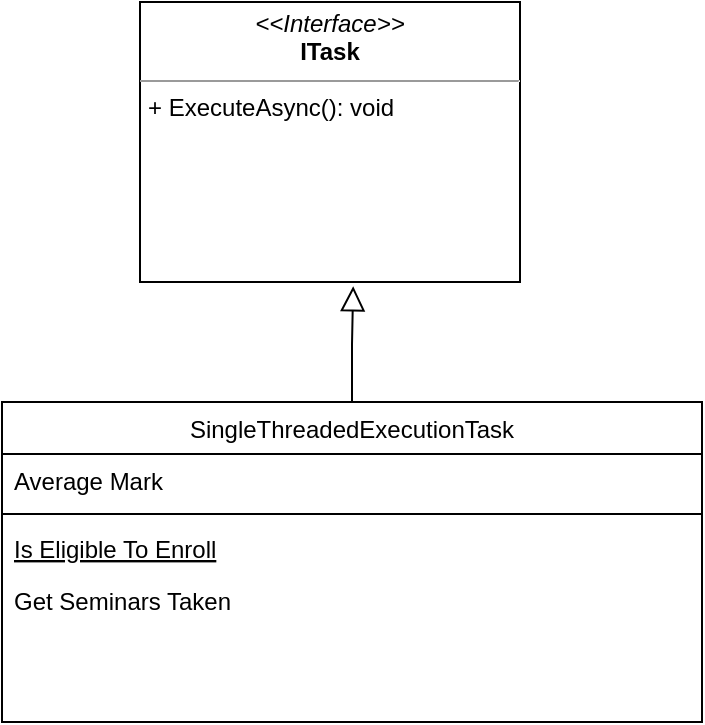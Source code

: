 <mxfile version="14.9.3" type="device" pages="3"><diagram id="C5RBs43oDa-KdzZeNtuy" name="class"><mxGraphModel dx="1182" dy="770" grid="1" gridSize="10" guides="1" tooltips="1" connect="1" arrows="1" fold="1" page="1" pageScale="1" pageWidth="827" pageHeight="1169" math="0" shadow="0"><root><mxCell id="WIyWlLk6GJQsqaUBKTNV-0"/><mxCell id="WIyWlLk6GJQsqaUBKTNV-1" parent="WIyWlLk6GJQsqaUBKTNV-0"/><mxCell id="zkfFHV4jXpPFQw0GAbJ--6" value="SingleThreadedExecutionTask" style="swimlane;fontStyle=0;align=center;verticalAlign=top;childLayout=stackLayout;horizontal=1;startSize=26;horizontalStack=0;resizeParent=1;resizeLast=0;collapsible=1;marginBottom=0;rounded=0;shadow=0;strokeWidth=1;" parent="WIyWlLk6GJQsqaUBKTNV-1" vertex="1"><mxGeometry x="141" y="290" width="350" height="160" as="geometry"><mxRectangle x="130" y="380" width="160" height="26" as="alternateBounds"/></mxGeometry></mxCell><mxCell id="zkfFHV4jXpPFQw0GAbJ--8" value="Average Mark" style="text;align=left;verticalAlign=top;spacingLeft=4;spacingRight=4;overflow=hidden;rotatable=0;points=[[0,0.5],[1,0.5]];portConstraint=eastwest;rounded=0;shadow=0;html=0;" parent="zkfFHV4jXpPFQw0GAbJ--6" vertex="1"><mxGeometry y="26" width="350" height="26" as="geometry"/></mxCell><mxCell id="zkfFHV4jXpPFQw0GAbJ--9" value="" style="line;html=1;strokeWidth=1;align=left;verticalAlign=middle;spacingTop=-1;spacingLeft=3;spacingRight=3;rotatable=0;labelPosition=right;points=[];portConstraint=eastwest;" parent="zkfFHV4jXpPFQw0GAbJ--6" vertex="1"><mxGeometry y="52" width="350" height="8" as="geometry"/></mxCell><mxCell id="zkfFHV4jXpPFQw0GAbJ--10" value="Is Eligible To Enroll" style="text;align=left;verticalAlign=top;spacingLeft=4;spacingRight=4;overflow=hidden;rotatable=0;points=[[0,0.5],[1,0.5]];portConstraint=eastwest;fontStyle=4" parent="zkfFHV4jXpPFQw0GAbJ--6" vertex="1"><mxGeometry y="60" width="350" height="26" as="geometry"/></mxCell><mxCell id="zkfFHV4jXpPFQw0GAbJ--11" value="Get Seminars Taken" style="text;align=left;verticalAlign=top;spacingLeft=4;spacingRight=4;overflow=hidden;rotatable=0;points=[[0,0.5],[1,0.5]];portConstraint=eastwest;" parent="zkfFHV4jXpPFQw0GAbJ--6" vertex="1"><mxGeometry y="86" width="350" height="26" as="geometry"/></mxCell><mxCell id="zkfFHV4jXpPFQw0GAbJ--12" value="" style="endArrow=block;endSize=10;endFill=0;shadow=0;strokeWidth=1;rounded=0;edgeStyle=elbowEdgeStyle;elbow=vertical;entryX=0.561;entryY=1.015;entryDx=0;entryDy=0;entryPerimeter=0;" parent="WIyWlLk6GJQsqaUBKTNV-1" source="zkfFHV4jXpPFQw0GAbJ--6" target="apO7B1SUW5EnQ-_rQg_Z-8" edge="1"><mxGeometry width="160" relative="1" as="geometry"><mxPoint x="200" y="203" as="sourcePoint"/><mxPoint x="315" y="268" as="targetPoint"/></mxGeometry></mxCell><mxCell id="apO7B1SUW5EnQ-_rQg_Z-8" value="&lt;p style=&quot;margin: 0px ; margin-top: 4px ; text-align: center&quot;&gt;&lt;i&gt;&amp;lt;&amp;lt;Interface&amp;gt;&amp;gt;&lt;/i&gt;&lt;br&gt;&lt;b&gt;ITask&lt;/b&gt;&lt;/p&gt;&lt;hr size=&quot;1&quot;&gt;&lt;p style=&quot;margin: 0px ; margin-left: 4px&quot;&gt;&lt;/p&gt;&lt;p style=&quot;margin: 0px ; margin-left: 4px&quot;&gt;+ ExecuteAsync(): void&lt;br&gt;&lt;/p&gt;" style="verticalAlign=top;align=left;overflow=fill;fontSize=12;fontFamily=Helvetica;html=1;" parent="WIyWlLk6GJQsqaUBKTNV-1" vertex="1"><mxGeometry x="210" y="90" width="190" height="140" as="geometry"/></mxCell></root></mxGraphModel></diagram><diagram id="ayUQfo13a4On4LMPU3sh" name="sequense"><mxGraphModel dx="985" dy="642" grid="1" gridSize="10" guides="1" tooltips="1" connect="1" arrows="1" fold="1" page="1" pageScale="1" pageWidth="827" pageHeight="1169" math="0" shadow="0"><root><mxCell id="ftqLqjLhGaI8FieAScLs-0"/><mxCell id="ftqLqjLhGaI8FieAScLs-1" parent="ftqLqjLhGaI8FieAScLs-0"/><mxCell id="ftqLqjLhGaI8FieAScLs-2" value="Main" style="whiteSpace=wrap;html=1;align=center;" vertex="1" parent="ftqLqjLhGaI8FieAScLs-1"><mxGeometry x="60" y="60" width="220" height="40" as="geometry"/></mxCell><mxCell id="ftqLqjLhGaI8FieAScLs-3" value="MethoadA(Async)" style="whiteSpace=wrap;html=1;align=center;" vertex="1" parent="ftqLqjLhGaI8FieAScLs-1"><mxGeometry x="350" y="60" width="220" height="40" as="geometry"/></mxCell><mxCell id="ftqLqjLhGaI8FieAScLs-4" value="MethodB(Async)" style="whiteSpace=wrap;html=1;align=center;" vertex="1" parent="ftqLqjLhGaI8FieAScLs-1"><mxGeometry x="650" y="60" width="220" height="40" as="geometry"/></mxCell><mxCell id="ftqLqjLhGaI8FieAScLs-5" value="" style="html=1;points=[];perimeter=orthogonalPerimeter;" vertex="1" parent="ftqLqjLhGaI8FieAScLs-1"><mxGeometry x="160" y="100" width="10" height="510" as="geometry"/></mxCell><mxCell id="ftqLqjLhGaI8FieAScLs-6" value="" style="html=1;points=[];perimeter=orthogonalPerimeter;" vertex="1" parent="ftqLqjLhGaI8FieAScLs-1"><mxGeometry x="455" y="100" width="10" height="510" as="geometry"/></mxCell><mxCell id="ftqLqjLhGaI8FieAScLs-7" value="" style="html=1;points=[];perimeter=orthogonalPerimeter;" vertex="1" parent="ftqLqjLhGaI8FieAScLs-1"><mxGeometry x="755" y="100" width="10" height="510" as="geometry"/></mxCell><mxCell id="ftqLqjLhGaI8FieAScLs-8" value="" style="endArrow=open;endFill=1;endSize=12;html=1;" edge="1" parent="ftqLqjLhGaI8FieAScLs-1"><mxGeometry width="160" relative="1" as="geometry"><mxPoint x="170" y="210" as="sourcePoint"/><mxPoint x="450" y="240" as="targetPoint"/></mxGeometry></mxCell><mxCell id="ftqLqjLhGaI8FieAScLs-10" value="10秒止まる君" style="text;html=1;strokeColor=#d6b656;fillColor=#fff2cc;align=center;verticalAlign=middle;whiteSpace=wrap;rounded=0;" vertex="1" parent="ftqLqjLhGaI8FieAScLs-1"><mxGeometry x="390" y="370" width="140" height="30" as="geometry"/></mxCell><mxCell id="ftqLqjLhGaI8FieAScLs-11" value="start" style="text;html=1;strokeColor=#d6b656;fillColor=#fff2cc;align=center;verticalAlign=middle;whiteSpace=wrap;rounded=0;" vertex="1" parent="ftqLqjLhGaI8FieAScLs-1"><mxGeometry x="95" y="120" width="140" height="30" as="geometry"/></mxCell><mxCell id="ftqLqjLhGaI8FieAScLs-12" value="end" style="text;html=1;strokeColor=#d6b656;fillColor=#fff2cc;align=center;verticalAlign=middle;whiteSpace=wrap;rounded=0;" vertex="1" parent="ftqLqjLhGaI8FieAScLs-1"><mxGeometry x="95" y="555" width="140" height="30" as="geometry"/></mxCell><mxCell id="ftqLqjLhGaI8FieAScLs-13" value="start" style="text;html=1;strokeColor=#d6b656;fillColor=#fff2cc;align=center;verticalAlign=middle;whiteSpace=wrap;rounded=0;" vertex="1" parent="ftqLqjLhGaI8FieAScLs-1"><mxGeometry x="390" y="270" width="140" height="30" as="geometry"/></mxCell><mxCell id="ftqLqjLhGaI8FieAScLs-14" value="end" style="text;html=1;strokeColor=#d6b656;fillColor=#fff2cc;align=center;verticalAlign=middle;whiteSpace=wrap;rounded=0;" vertex="1" parent="ftqLqjLhGaI8FieAScLs-1"><mxGeometry x="390" y="460" width="140" height="30" as="geometry"/></mxCell><mxCell id="ftqLqjLhGaI8FieAScLs-16" value="" style="endArrow=open;endFill=1;endSize=12;html=1;" edge="1" parent="ftqLqjLhGaI8FieAScLs-1"><mxGeometry width="160" relative="1" as="geometry"><mxPoint x="465" y="315" as="sourcePoint"/><mxPoint x="745" y="345" as="targetPoint"/></mxGeometry></mxCell></root></mxGraphModel></diagram><diagram id="VwGpwoNCRL_Hy265p5e_" name="Page-3"><mxGraphModel dx="985" dy="642" grid="1" gridSize="10" guides="1" tooltips="1" connect="1" arrows="1" fold="1" page="1" pageScale="1" pageWidth="827" pageHeight="1169" math="0" shadow="0"><root><mxCell id="8UmIdeRsKazngEPb8JjB-0"/><mxCell id="8UmIdeRsKazngEPb8JjB-1" parent="8UmIdeRsKazngEPb8JjB-0"/><mxCell id="8UmIdeRsKazngEPb8JjB-2" value="gate.pass" style="text;html=1;strokeColor=#36393d;fillColor=#ffcc99;align=center;verticalAlign=middle;whiteSpace=wrap;rounded=0;" vertex="1" parent="8UmIdeRsKazngEPb8JjB-1"><mxGeometry x="520" y="240" width="120" height="40" as="geometry"/></mxCell><mxCell id="8UmIdeRsKazngEPb8JjB-3" value="new UserThread(gate)" style="text;html=1;strokeColor=#36393d;fillColor=#cce5ff;align=center;verticalAlign=middle;whiteSpace=wrap;rounded=0;" vertex="1" parent="8UmIdeRsKazngEPb8JjB-1"><mxGeometry x="50" y="100" width="160" height="40" as="geometry"/></mxCell><mxCell id="8UmIdeRsKazngEPb8JjB-8" value="new UserThread(gate)" style="text;html=1;strokeColor=#36393d;fillColor=#cce5ff;align=center;verticalAlign=middle;whiteSpace=wrap;rounded=0;" vertex="1" parent="8UmIdeRsKazngEPb8JjB-1"><mxGeometry x="50" y="380" width="160" height="40" as="geometry"/></mxCell><mxCell id="8UmIdeRsKazngEPb8JjB-9" value="new UserThread(gate)" style="text;html=1;strokeColor=#36393d;fillColor=#cce5ff;align=center;verticalAlign=middle;whiteSpace=wrap;rounded=0;" vertex="1" parent="8UmIdeRsKazngEPb8JjB-1"><mxGeometry x="50" y="240" width="160" height="40" as="geometry"/></mxCell><mxCell id="8UmIdeRsKazngEPb8JjB-10" value="" style="endArrow=classic;html=1;entryX=1;entryY=0.5;entryDx=0;entryDy=0;exitX=0;exitY=0.5;exitDx=0;exitDy=0;" edge="1" parent="8UmIdeRsKazngEPb8JjB-1" source="8UmIdeRsKazngEPb8JjB-2" target="8UmIdeRsKazngEPb8JjB-3"><mxGeometry width="50" height="50" relative="1" as="geometry"><mxPoint x="390" y="410" as="sourcePoint"/><mxPoint x="440" y="360" as="targetPoint"/></mxGeometry></mxCell><mxCell id="8UmIdeRsKazngEPb8JjB-11" value="" style="endArrow=classic;html=1;exitX=0;exitY=0.5;exitDx=0;exitDy=0;" edge="1" parent="8UmIdeRsKazngEPb8JjB-1" source="8UmIdeRsKazngEPb8JjB-2"><mxGeometry width="50" height="50" relative="1" as="geometry"><mxPoint x="330" y="310" as="sourcePoint"/><mxPoint x="210" y="260" as="targetPoint"/></mxGeometry></mxCell><mxCell id="8UmIdeRsKazngEPb8JjB-12" value="" style="endArrow=classic;html=1;entryX=1;entryY=0.5;entryDx=0;entryDy=0;exitX=0;exitY=0.5;exitDx=0;exitDy=0;" edge="1" parent="8UmIdeRsKazngEPb8JjB-1" source="8UmIdeRsKazngEPb8JjB-2" target="8UmIdeRsKazngEPb8JjB-8"><mxGeometry width="50" height="50" relative="1" as="geometry"><mxPoint x="330" y="350" as="sourcePoint"/><mxPoint x="230" y="290" as="targetPoint"/></mxGeometry></mxCell></root></mxGraphModel></diagram></mxfile>